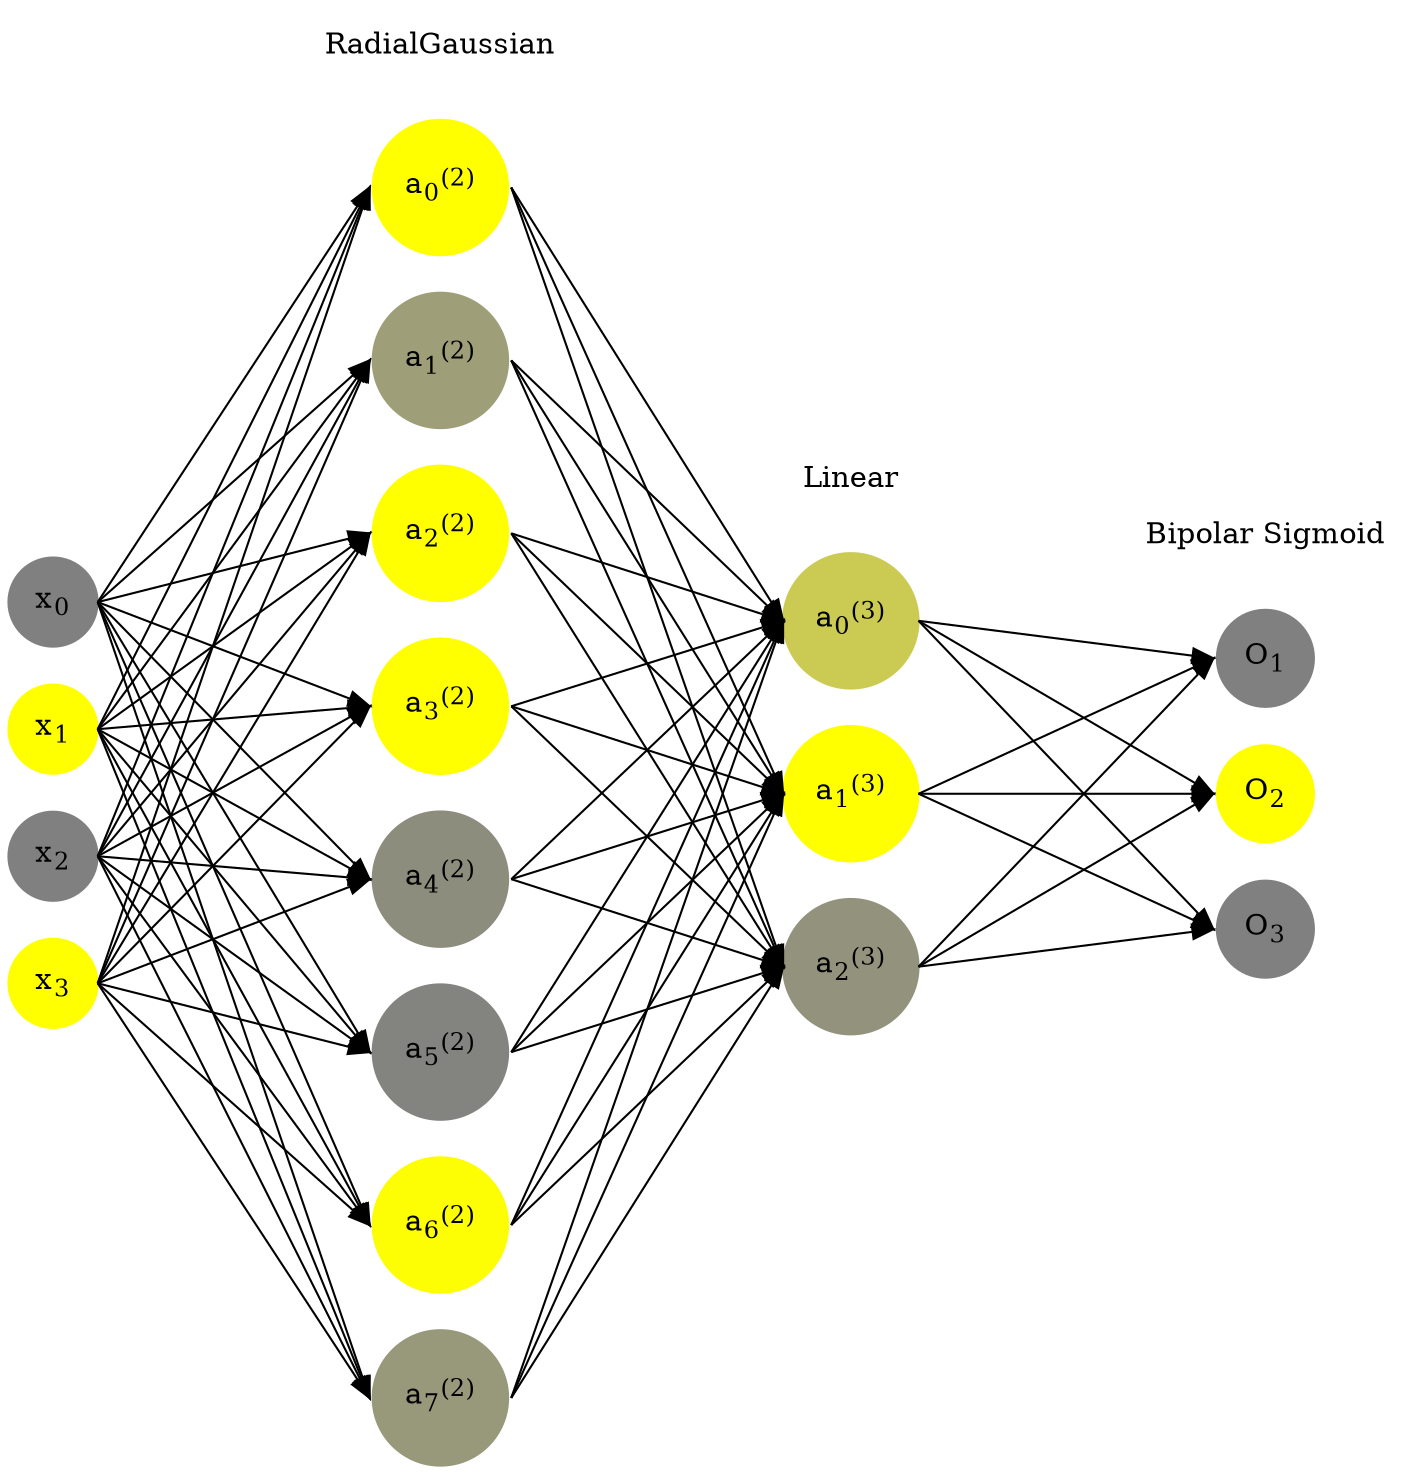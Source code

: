digraph G {
	rankdir = LR;
	splines=false;
	edge[style=invis];
	ranksep= 1.4;
	{
	node [shape=circle, color="0.1667, 0.0, 0.5", style=filled, fillcolor="0.1667, 0.0, 0.5"];
	x0 [label=<x<sub>0</sub>>];
	}
	{
	node [shape=circle, color="0.1667, 1.0, 1.0", style=filled, fillcolor="0.1667, 1.0, 1.0"];
	x1 [label=<x<sub>1</sub>>];
	}
	{
	node [shape=circle, color="0.1667, 0.0, 0.5", style=filled, fillcolor="0.1667, 0.0, 0.5"];
	x2 [label=<x<sub>2</sub>>];
	}
	{
	node [shape=circle, color="0.1667, 1.0, 1.0", style=filled, fillcolor="0.1667, 1.0, 1.0"];
	x3 [label=<x<sub>3</sub>>];
	}
	{
	node [shape=circle, color="0.1667, 0.999053, 0.999526", style=filled, fillcolor="0.1667, 0.999053, 0.999526"];
	a02 [label=<a<sub>0</sub><sup>(2)</sup>>];
	}
	{
	node [shape=circle, color="0.1667, 0.235468, 0.617734", style=filled, fillcolor="0.1667, 0.235468, 0.617734"];
	a12 [label=<a<sub>1</sub><sup>(2)</sup>>];
	}
	{
	node [shape=circle, color="0.1667, 0.999879, 0.999940", style=filled, fillcolor="0.1667, 0.999879, 0.999940"];
	a22 [label=<a<sub>2</sub><sup>(2)</sup>>];
	}
	{
	node [shape=circle, color="0.1667, 0.999372, 0.999686", style=filled, fillcolor="0.1667, 0.999372, 0.999686"];
	a32 [label=<a<sub>3</sub><sup>(2)</sup>>];
	}
	{
	node [shape=circle, color="0.1667, 0.106458, 0.553229", style=filled, fillcolor="0.1667, 0.106458, 0.553229"];
	a42 [label=<a<sub>4</sub><sup>(2)</sup>>];
	}
	{
	node [shape=circle, color="0.1667, 0.023686, 0.511843", style=filled, fillcolor="0.1667, 0.023686, 0.511843"];
	a52 [label=<a<sub>5</sub><sup>(2)</sup>>];
	}
	{
	node [shape=circle, color="0.1667, 0.983557, 0.991779", style=filled, fillcolor="0.1667, 0.983557, 0.991779"];
	a62 [label=<a<sub>6</sub><sup>(2)</sup>>];
	}
	{
	node [shape=circle, color="0.1667, 0.192665, 0.596332", style=filled, fillcolor="0.1667, 0.192665, 0.596332"];
	a72 [label=<a<sub>7</sub><sup>(2)</sup>>];
	}
	{
	node [shape=circle, color="0.1667, 0.588961, 0.794481", style=filled, fillcolor="0.1667, 0.588961, 0.794481"];
	a03 [label=<a<sub>0</sub><sup>(3)</sup>>];
	}
	{
	node [shape=circle, color="0.1667, 2.555095, 1.777547", style=filled, fillcolor="0.1667, 2.555095, 1.777547"];
	a13 [label=<a<sub>1</sub><sup>(3)</sup>>];
	}
	{
	node [shape=circle, color="0.1667, 0.145222, 0.572611", style=filled, fillcolor="0.1667, 0.145222, 0.572611"];
	a23 [label=<a<sub>2</sub><sup>(3)</sup>>];
	}
	{
	node [shape=circle, color="0.1667, 0.0, 0.5", style=filled, fillcolor="0.1667, 0.0, 0.5"];
	O1 [label=<O<sub>1</sub>>];
	}
	{
	node [shape=circle, color="0.1667, 1.0, 1.0", style=filled, fillcolor="0.1667, 1.0, 1.0"];
	O2 [label=<O<sub>2</sub>>];
	}
	{
	node [shape=circle, color="0.1667, 0.0, 0.5", style=filled, fillcolor="0.1667, 0.0, 0.5"];
	O3 [label=<O<sub>3</sub>>];
	}
	{
	rank=same;
	x0->x1->x2->x3;
	}
	{
	rank=same;
	a02->a12->a22->a32->a42->a52->a62->a72;
	}
	{
	rank=same;
	a03->a13->a23;
	}
	{
	rank=same;
	O1->O2->O3;
	}
	l1 [shape=plaintext,label="RadialGaussian"];
	l1->a02;
	{rank=same; l1;a02};
	l2 [shape=plaintext,label="Linear"];
	l2->a03;
	{rank=same; l2;a03};
	l3 [shape=plaintext,label="Bipolar Sigmoid"];
	l3->O1;
	{rank=same; l3;O1};
edge[style=solid, tailport=e, headport=w];
	{x0;x1;x2;x3} -> {a02;a12;a22;a32;a42;a52;a62;a72};
	{a02;a12;a22;a32;a42;a52;a62;a72} -> {a03;a13;a23};
	{a03;a13;a23} -> {O1,O2,O3};
}